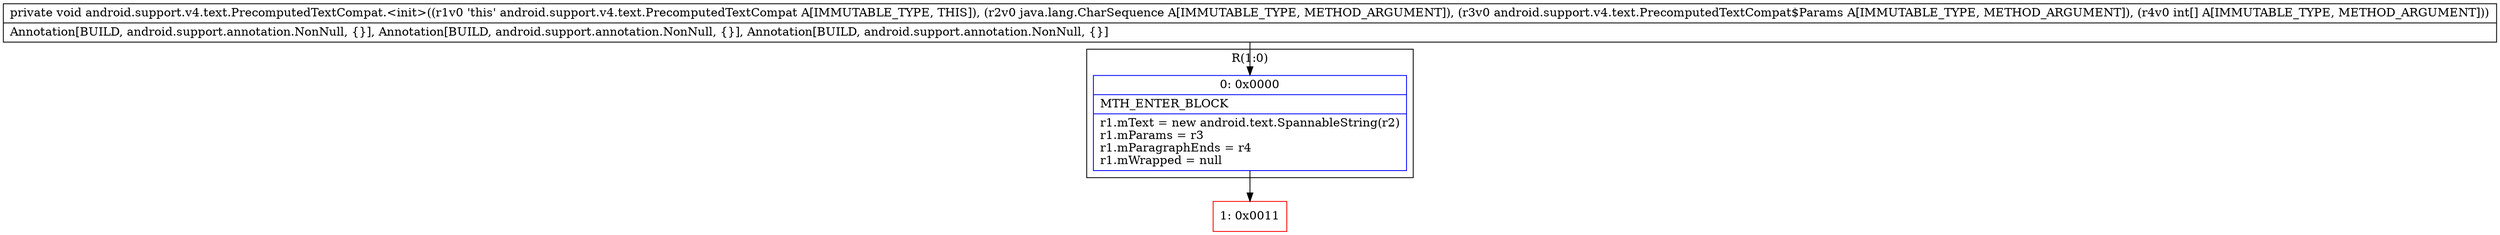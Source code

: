 digraph "CFG forandroid.support.v4.text.PrecomputedTextCompat.\<init\>(Ljava\/lang\/CharSequence;Landroid\/support\/v4\/text\/PrecomputedTextCompat$Params;[I)V" {
subgraph cluster_Region_889833023 {
label = "R(1:0)";
node [shape=record,color=blue];
Node_0 [shape=record,label="{0\:\ 0x0000|MTH_ENTER_BLOCK\l|r1.mText = new android.text.SpannableString(r2)\lr1.mParams = r3\lr1.mParagraphEnds = r4\lr1.mWrapped = null\l}"];
}
Node_1 [shape=record,color=red,label="{1\:\ 0x0011}"];
MethodNode[shape=record,label="{private void android.support.v4.text.PrecomputedTextCompat.\<init\>((r1v0 'this' android.support.v4.text.PrecomputedTextCompat A[IMMUTABLE_TYPE, THIS]), (r2v0 java.lang.CharSequence A[IMMUTABLE_TYPE, METHOD_ARGUMENT]), (r3v0 android.support.v4.text.PrecomputedTextCompat$Params A[IMMUTABLE_TYPE, METHOD_ARGUMENT]), (r4v0 int[] A[IMMUTABLE_TYPE, METHOD_ARGUMENT]))  | Annotation[BUILD, android.support.annotation.NonNull, \{\}], Annotation[BUILD, android.support.annotation.NonNull, \{\}], Annotation[BUILD, android.support.annotation.NonNull, \{\}]\l}"];
MethodNode -> Node_0;
Node_0 -> Node_1;
}

